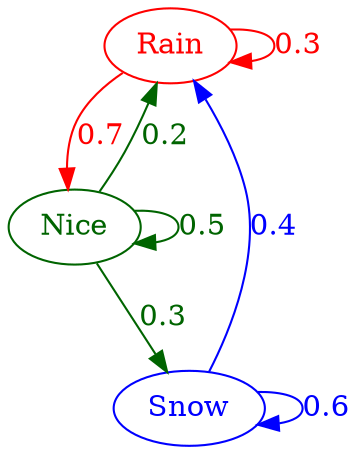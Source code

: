 digraph weather_mp
{
  R [label="Rain", color=red, fontcolor=red]
  S [label="Snow", color=blue, fontcolor=blue]
  N [label="Nice", color=darkgreen, fontcolor=darkgreen]

  R->R [label="0.3", color=red, fontcolor=red]
  R->N [label="0.7", color=red, fontcolor=red]

  S->R [label="0.4", color=blue, fontcolor=blue]
  S->S [label="0.6", color=blue, fontcolor=blue]

  N->R [label="0.2", color=darkgreen, fontcolor=darkgreen]
  N->S [label="0.3", color=darkgreen, fontcolor=darkgreen]
  N->N [label="0.5", color=darkgreen, fontcolor=darkgreen]
}
